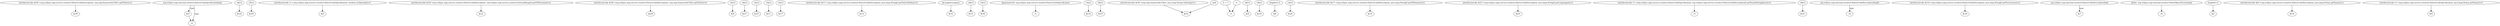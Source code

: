 digraph g {
0[label="interfaceinvoke $r29.<org.eclipse.osgi.service.resolver.NativeCodeDescription: org.osgi.framework.Filter getFilter()>()"]
1[label="$r30"]
0->1[label=""]
2[label="$r5"]
3[label="r2"]
2->3[label=""]
4[label="r4[i1]"]
5[label="$r24"]
4->5[label=""]
6[label="r3[i1]"]
7[label="$r29"]
6->7[label=""]
8[label="interfaceinvoke r1.<org.eclipse.osgi.service.resolver.NativeCodeSpecification: boolean isOptional()>()"]
9[label="$z0"]
8->9[label=""]
10[label="interfaceinvoke $r20.<org.eclipse.osgi.service.resolver.NativeCodeDescription: org.eclipse.osgi.service.resolver.VersionRange[] getOSVersions()>()"]
11[label="$r22"]
10->11[label=""]
12[label="interfaceinvoke $r26.<org.eclipse.osgi.service.resolver.NativeCodeDescription: org.osgi.framework.Filter getFilter()>()"]
13[label="$r28"]
12->13[label=""]
14[label="r3[i1]"]
15[label="$r8"]
14->15[label=""]
16[label="r4[i1]"]
17[label="$r27"]
16->17[label=""]
18[label="r3[i1]"]
19[label="$r23"]
18->19[label=""]
20[label="org.eclipse.osgi.internal.resolver.NativeCodeSpecificationImpl"]
20->2[label="type"]
21[label="r3[i1]"]
22[label="$r11"]
21->22[label=""]
23[label="r3[i1]"]
24[label="$r17"]
23->24[label=""]
25[label="interfaceinvoke $r11.<org.eclipse.osgi.service.resolver.NativeCodeDescription: java.lang.String[] getNativePaths()>()"]
26[label="$r13"]
25->26[label=""]
27[label="@caughtexception"]
28[label="$r31"]
27->28[label=""]
29[label="r4[i1]"]
30[label="$r12"]
29->30[label=""]
31[label="r3[i1]"]
32[label="$r20"]
31->32[label=""]
33[label="@parameter0: org.eclipse.osgi.service.resolver.NativeCodeSpecification"]
34[label="r1"]
33->34[label=""]
35[label="r3[i1]"]
36[label="$r14"]
35->36[label=""]
37[label="r4[i1]"]
38[label="$r15"]
37->38[label=""]
39[label="interfaceinvoke $r30.<org.osgi.framework.Filter: java.lang.String toString()>()"]
40[label="$r32"]
39->40[label=""]
41[label="i1 + 1"]
42[label="i1"]
41->42[label=""]
43[label="r4[i1]"]
44[label="$r9"]
43->44[label=""]
45[label="r4[i1]"]
46[label="$r18"]
45->46[label=""]
47[label="lengthof r3"]
48[label="$i0"]
47->48[label=""]
49[label="r3[i1]"]
50[label="$r26"]
49->50[label=""]
20->3[label="type"]
51[label="interfaceinvoke $r17.<org.eclipse.osgi.service.resolver.NativeCodeDescription: java.lang.String[] getOSNames()>()"]
52[label="$r19"]
51->52[label=""]
53[label="null"]
53->40[label=""]
54[label="interfaceinvoke $r23.<org.eclipse.osgi.service.resolver.NativeCodeDescription: java.lang.String[] getLanguages()>()"]
55[label="$r25"]
54->55[label=""]
56[label="interfaceinvoke r1.<org.eclipse.osgi.service.resolver.NativeCodeSpecification: org.eclipse.osgi.service.resolver.NativeCodeDescription[] getPossibleSuppliers()>()"]
57[label="r3"]
56->57[label=""]
58[label="r4[i1]"]
59[label="$r21"]
58->59[label=""]
60[label="org.eclipse.osgi.internal.resolver.NativeCodeDescriptionImpl[]"]
61[label="r4"]
60->61[label="type"]
62[label="interfaceinvoke $r14.<org.eclipse.osgi.service.resolver.NativeCodeDescription: java.lang.String[] getProcessors()>()"]
63[label="$r16"]
62->63[label=""]
64[label="org.eclipse.osgi.internal.resolver.NativeCodeDescriptionImpl"]
65[label="$r7"]
64->65[label="type"]
66[label="@this: org.eclipse.osgi.internal.resolver.StateObjectFactoryImpl"]
67[label="r0"]
66->67[label=""]
68[label="lengthof r3"]
69[label="$i2"]
68->69[label=""]
70[label="interfaceinvoke $r8.<org.eclipse.osgi.service.resolver.NativeCodeDescription: java.lang.String getName()>()"]
71[label="$r10"]
70->71[label=""]
72[label="0"]
72->42[label=""]
73[label="interfaceinvoke r1.<org.eclipse.osgi.service.resolver.NativeCodeSpecification: java.lang.String getName()>()"]
74[label="$r6"]
73->74[label=""]
}